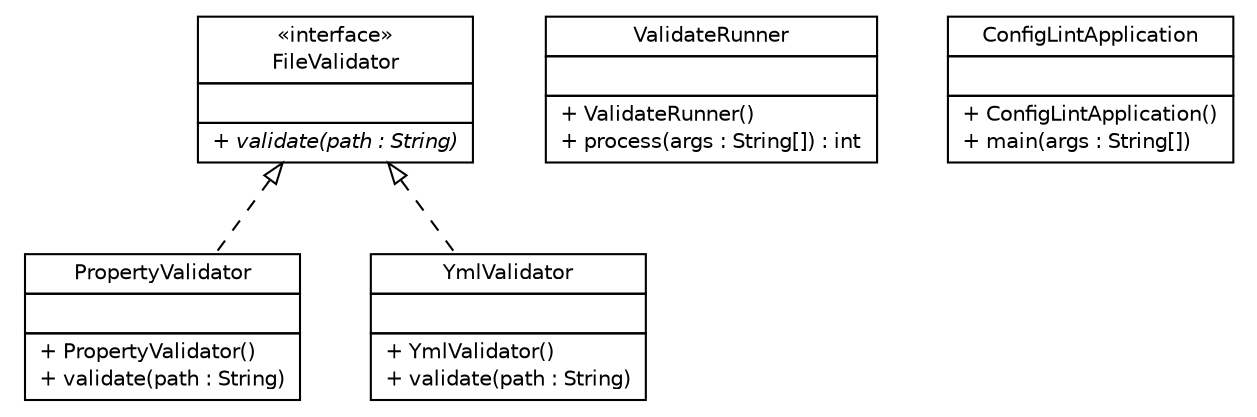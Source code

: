 #!/usr/local/bin/dot
#
# Class diagram 
# Generated by UMLGraph version R5_6-24-gf6e263 (http://www.umlgraph.org/)
#

digraph G {
	edge [fontname="Helvetica",fontsize=10,labelfontname="Helvetica",labelfontsize=10];
	node [fontname="Helvetica",fontsize=10,shape=plaintext];
	nodesep=0.25;
	ranksep=0.5;
	// cn.home1.oss.environment.configlint.PropertyValidator
	c0 [label=<<table title="cn.home1.oss.environment.configlint.PropertyValidator" border="0" cellborder="1" cellspacing="0" cellpadding="2" port="p" href="./PropertyValidator.html">
		<tr><td><table border="0" cellspacing="0" cellpadding="1">
<tr><td align="center" balign="center"> PropertyValidator </td></tr>
		</table></td></tr>
		<tr><td><table border="0" cellspacing="0" cellpadding="1">
<tr><td align="left" balign="left">  </td></tr>
		</table></td></tr>
		<tr><td><table border="0" cellspacing="0" cellpadding="1">
<tr><td align="left" balign="left"> + PropertyValidator() </td></tr>
<tr><td align="left" balign="left"> + validate(path : String) </td></tr>
		</table></td></tr>
		</table>>, URL="./PropertyValidator.html", fontname="Helvetica", fontcolor="black", fontsize=10.0];
	// cn.home1.oss.environment.configlint.FileValidator
	c1 [label=<<table title="cn.home1.oss.environment.configlint.FileValidator" border="0" cellborder="1" cellspacing="0" cellpadding="2" port="p" href="./FileValidator.html">
		<tr><td><table border="0" cellspacing="0" cellpadding="1">
<tr><td align="center" balign="center"> &#171;interface&#187; </td></tr>
<tr><td align="center" balign="center"> FileValidator </td></tr>
		</table></td></tr>
		<tr><td><table border="0" cellspacing="0" cellpadding="1">
<tr><td align="left" balign="left">  </td></tr>
		</table></td></tr>
		<tr><td><table border="0" cellspacing="0" cellpadding="1">
<tr><td align="left" balign="left"><font face="Helvetica-Oblique" point-size="10.0"> + validate(path : String) </font></td></tr>
		</table></td></tr>
		</table>>, URL="./FileValidator.html", fontname="Helvetica", fontcolor="black", fontsize=10.0];
	// cn.home1.oss.environment.configlint.ValidateRunner
	c2 [label=<<table title="cn.home1.oss.environment.configlint.ValidateRunner" border="0" cellborder="1" cellspacing="0" cellpadding="2" port="p" href="./ValidateRunner.html">
		<tr><td><table border="0" cellspacing="0" cellpadding="1">
<tr><td align="center" balign="center"> ValidateRunner </td></tr>
		</table></td></tr>
		<tr><td><table border="0" cellspacing="0" cellpadding="1">
<tr><td align="left" balign="left">  </td></tr>
		</table></td></tr>
		<tr><td><table border="0" cellspacing="0" cellpadding="1">
<tr><td align="left" balign="left"> + ValidateRunner() </td></tr>
<tr><td align="left" balign="left"> + process(args : String[]) : int </td></tr>
		</table></td></tr>
		</table>>, URL="./ValidateRunner.html", fontname="Helvetica", fontcolor="black", fontsize=10.0];
	// cn.home1.oss.environment.configlint.ConfigLintApplication
	c3 [label=<<table title="cn.home1.oss.environment.configlint.ConfigLintApplication" border="0" cellborder="1" cellspacing="0" cellpadding="2" port="p" href="./ConfigLintApplication.html">
		<tr><td><table border="0" cellspacing="0" cellpadding="1">
<tr><td align="center" balign="center"> ConfigLintApplication </td></tr>
		</table></td></tr>
		<tr><td><table border="0" cellspacing="0" cellpadding="1">
<tr><td align="left" balign="left">  </td></tr>
		</table></td></tr>
		<tr><td><table border="0" cellspacing="0" cellpadding="1">
<tr><td align="left" balign="left"> + ConfigLintApplication() </td></tr>
<tr><td align="left" balign="left"> + main(args : String[]) </td></tr>
		</table></td></tr>
		</table>>, URL="./ConfigLintApplication.html", fontname="Helvetica", fontcolor="black", fontsize=10.0];
	// cn.home1.oss.environment.configlint.YmlValidator
	c4 [label=<<table title="cn.home1.oss.environment.configlint.YmlValidator" border="0" cellborder="1" cellspacing="0" cellpadding="2" port="p" href="./YmlValidator.html">
		<tr><td><table border="0" cellspacing="0" cellpadding="1">
<tr><td align="center" balign="center"> YmlValidator </td></tr>
		</table></td></tr>
		<tr><td><table border="0" cellspacing="0" cellpadding="1">
<tr><td align="left" balign="left">  </td></tr>
		</table></td></tr>
		<tr><td><table border="0" cellspacing="0" cellpadding="1">
<tr><td align="left" balign="left"> + YmlValidator() </td></tr>
<tr><td align="left" balign="left"> + validate(path : String) </td></tr>
		</table></td></tr>
		</table>>, URL="./YmlValidator.html", fontname="Helvetica", fontcolor="black", fontsize=10.0];
	//cn.home1.oss.environment.configlint.PropertyValidator implements cn.home1.oss.environment.configlint.FileValidator
	c1:p -> c0:p [dir=back,arrowtail=empty,style=dashed];
	//cn.home1.oss.environment.configlint.YmlValidator implements cn.home1.oss.environment.configlint.FileValidator
	c1:p -> c4:p [dir=back,arrowtail=empty,style=dashed];
}

